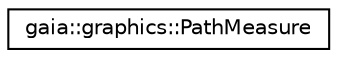 digraph G
{
  edge [fontname="Helvetica",fontsize="10",labelfontname="Helvetica",labelfontsize="10"];
  node [fontname="Helvetica",fontsize="10",shape=record];
  rankdir=LR;
  Node1 [label="gaia::graphics::PathMeasure",height=0.2,width=0.4,color="black", fillcolor="white", style="filled",URL="$d2/dcb/classgaia_1_1graphics_1_1_path_measure.html",tooltip="Create an empty PathMeasure object."];
}
